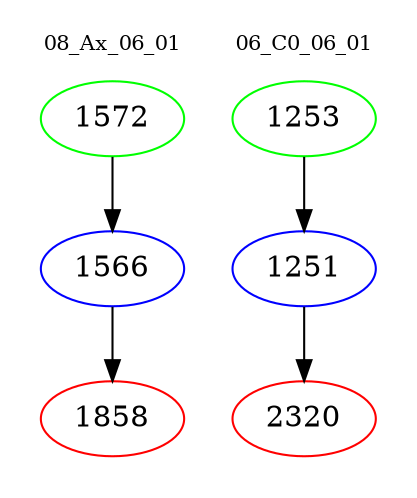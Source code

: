 digraph{
subgraph cluster_0 {
color = white
label = "08_Ax_06_01";
fontsize=10;
T0_1572 [label="1572", color="green"]
T0_1572 -> T0_1566 [color="black"]
T0_1566 [label="1566", color="blue"]
T0_1566 -> T0_1858 [color="black"]
T0_1858 [label="1858", color="red"]
}
subgraph cluster_1 {
color = white
label = "06_C0_06_01";
fontsize=10;
T1_1253 [label="1253", color="green"]
T1_1253 -> T1_1251 [color="black"]
T1_1251 [label="1251", color="blue"]
T1_1251 -> T1_2320 [color="black"]
T1_2320 [label="2320", color="red"]
}
}
